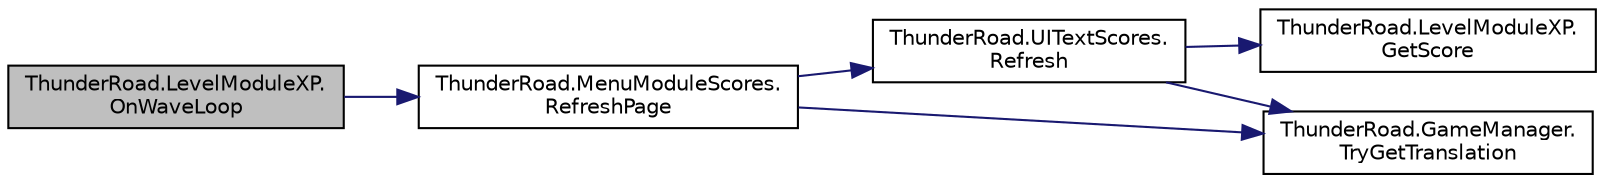 digraph "ThunderRoad.LevelModuleXP.OnWaveLoop"
{
 // LATEX_PDF_SIZE
  edge [fontname="Helvetica",fontsize="10",labelfontname="Helvetica",labelfontsize="10"];
  node [fontname="Helvetica",fontsize="10",shape=record];
  rankdir="LR";
  Node1 [label="ThunderRoad.LevelModuleXP.\lOnWaveLoop",height=0.2,width=0.4,color="black", fillcolor="grey75", style="filled", fontcolor="black",tooltip="Called when [wave loop]."];
  Node1 -> Node2 [color="midnightblue",fontsize="10",style="solid",fontname="Helvetica"];
  Node2 [label="ThunderRoad.MenuModuleScores.\lRefreshPage",height=0.2,width=0.4,color="black", fillcolor="white", style="filled",URL="$class_thunder_road_1_1_menu_module_scores.html#aa870de8ae60c50ad896b4799b76571cf",tooltip="Refreshes the page."];
  Node2 -> Node3 [color="midnightblue",fontsize="10",style="solid",fontname="Helvetica"];
  Node3 [label="ThunderRoad.UITextScores.\lRefresh",height=0.2,width=0.4,color="black", fillcolor="white", style="filled",URL="$class_thunder_road_1_1_u_i_text_scores.html#ab79475e78619cabdcc28319cb67c8e6c",tooltip="Refreshes this instance."];
  Node3 -> Node4 [color="midnightblue",fontsize="10",style="solid",fontname="Helvetica"];
  Node4 [label="ThunderRoad.LevelModuleXP.\lGetScore",height=0.2,width=0.4,color="black", fillcolor="white", style="filled",URL="$class_thunder_road_1_1_level_module_x_p.html#ac91e8f70d4d2074f883ded46ddf33a07",tooltip="Gets the score."];
  Node3 -> Node5 [color="midnightblue",fontsize="10",style="solid",fontname="Helvetica"];
  Node5 [label="ThunderRoad.GameManager.\lTryGetTranslation",height=0.2,width=0.4,color="black", fillcolor="white", style="filled",URL="$class_thunder_road_1_1_game_manager.html#a0c20ba391a6ecdcd925df6ed831e8b15",tooltip="Tries the get translation."];
  Node2 -> Node5 [color="midnightblue",fontsize="10",style="solid",fontname="Helvetica"];
}
